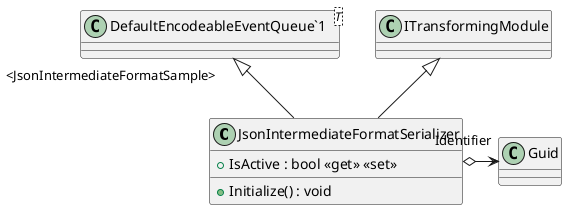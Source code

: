 @startuml
class JsonIntermediateFormatSerializer {
    + Initialize() : void
    + IsActive : bool <<get>> <<set>>
}
class "DefaultEncodeableEventQueue`1"<T> {
}
"DefaultEncodeableEventQueue`1" "<JsonIntermediateFormatSample>" <|-- JsonIntermediateFormatSerializer
ITransformingModule <|-- JsonIntermediateFormatSerializer
JsonIntermediateFormatSerializer o-> "Identifier" Guid
@enduml
